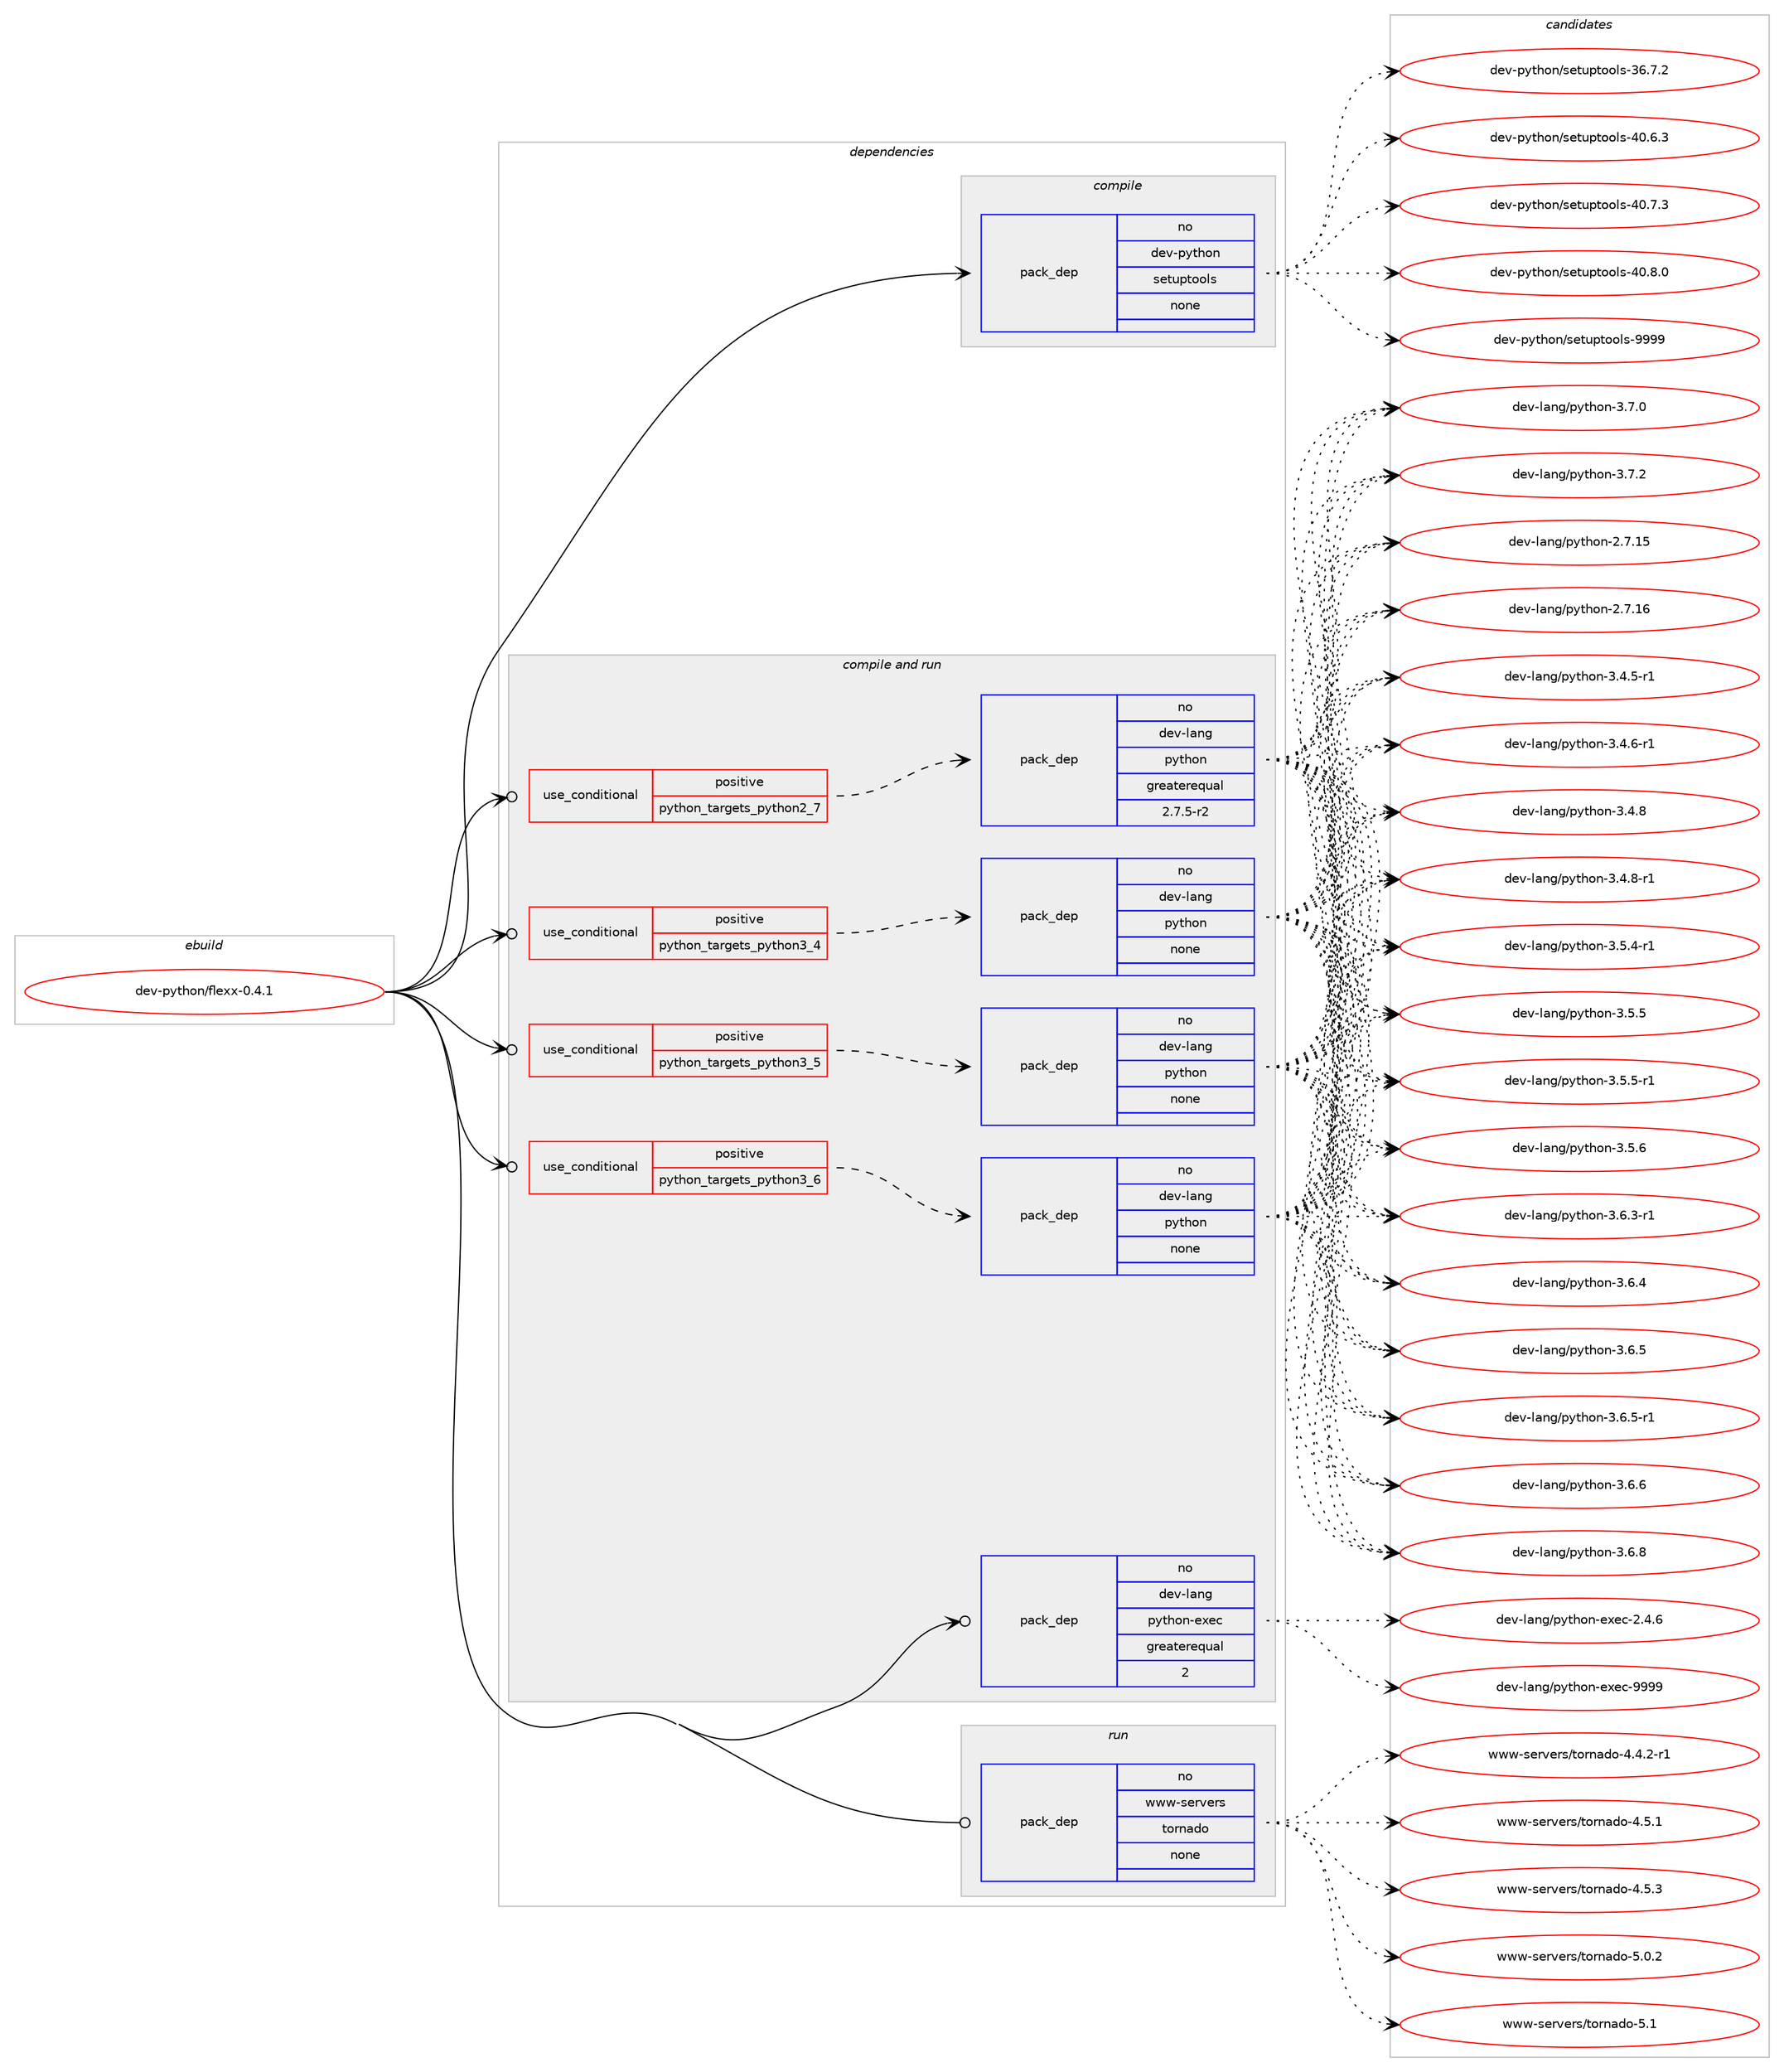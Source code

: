 digraph prolog {

# *************
# Graph options
# *************

newrank=true;
concentrate=true;
compound=true;
graph [rankdir=LR,fontname=Helvetica,fontsize=10,ranksep=1.5];#, ranksep=2.5, nodesep=0.2];
edge  [arrowhead=vee];
node  [fontname=Helvetica,fontsize=10];

# **********
# The ebuild
# **********

subgraph cluster_leftcol {
color=gray;
rank=same;
label=<<i>ebuild</i>>;
id [label="dev-python/flexx-0.4.1", color=red, width=4, href="../dev-python/flexx-0.4.1.svg"];
}

# ****************
# The dependencies
# ****************

subgraph cluster_midcol {
color=gray;
label=<<i>dependencies</i>>;
subgraph cluster_compile {
fillcolor="#eeeeee";
style=filled;
label=<<i>compile</i>>;
subgraph pack1012281 {
dependency1410135 [label=<<TABLE BORDER="0" CELLBORDER="1" CELLSPACING="0" CELLPADDING="4" WIDTH="220"><TR><TD ROWSPAN="6" CELLPADDING="30">pack_dep</TD></TR><TR><TD WIDTH="110">no</TD></TR><TR><TD>dev-python</TD></TR><TR><TD>setuptools</TD></TR><TR><TD>none</TD></TR><TR><TD></TD></TR></TABLE>>, shape=none, color=blue];
}
id:e -> dependency1410135:w [weight=20,style="solid",arrowhead="vee"];
}
subgraph cluster_compileandrun {
fillcolor="#eeeeee";
style=filled;
label=<<i>compile and run</i>>;
subgraph cond374595 {
dependency1410136 [label=<<TABLE BORDER="0" CELLBORDER="1" CELLSPACING="0" CELLPADDING="4"><TR><TD ROWSPAN="3" CELLPADDING="10">use_conditional</TD></TR><TR><TD>positive</TD></TR><TR><TD>python_targets_python2_7</TD></TR></TABLE>>, shape=none, color=red];
subgraph pack1012282 {
dependency1410137 [label=<<TABLE BORDER="0" CELLBORDER="1" CELLSPACING="0" CELLPADDING="4" WIDTH="220"><TR><TD ROWSPAN="6" CELLPADDING="30">pack_dep</TD></TR><TR><TD WIDTH="110">no</TD></TR><TR><TD>dev-lang</TD></TR><TR><TD>python</TD></TR><TR><TD>greaterequal</TD></TR><TR><TD>2.7.5-r2</TD></TR></TABLE>>, shape=none, color=blue];
}
dependency1410136:e -> dependency1410137:w [weight=20,style="dashed",arrowhead="vee"];
}
id:e -> dependency1410136:w [weight=20,style="solid",arrowhead="odotvee"];
subgraph cond374596 {
dependency1410138 [label=<<TABLE BORDER="0" CELLBORDER="1" CELLSPACING="0" CELLPADDING="4"><TR><TD ROWSPAN="3" CELLPADDING="10">use_conditional</TD></TR><TR><TD>positive</TD></TR><TR><TD>python_targets_python3_4</TD></TR></TABLE>>, shape=none, color=red];
subgraph pack1012283 {
dependency1410139 [label=<<TABLE BORDER="0" CELLBORDER="1" CELLSPACING="0" CELLPADDING="4" WIDTH="220"><TR><TD ROWSPAN="6" CELLPADDING="30">pack_dep</TD></TR><TR><TD WIDTH="110">no</TD></TR><TR><TD>dev-lang</TD></TR><TR><TD>python</TD></TR><TR><TD>none</TD></TR><TR><TD></TD></TR></TABLE>>, shape=none, color=blue];
}
dependency1410138:e -> dependency1410139:w [weight=20,style="dashed",arrowhead="vee"];
}
id:e -> dependency1410138:w [weight=20,style="solid",arrowhead="odotvee"];
subgraph cond374597 {
dependency1410140 [label=<<TABLE BORDER="0" CELLBORDER="1" CELLSPACING="0" CELLPADDING="4"><TR><TD ROWSPAN="3" CELLPADDING="10">use_conditional</TD></TR><TR><TD>positive</TD></TR><TR><TD>python_targets_python3_5</TD></TR></TABLE>>, shape=none, color=red];
subgraph pack1012284 {
dependency1410141 [label=<<TABLE BORDER="0" CELLBORDER="1" CELLSPACING="0" CELLPADDING="4" WIDTH="220"><TR><TD ROWSPAN="6" CELLPADDING="30">pack_dep</TD></TR><TR><TD WIDTH="110">no</TD></TR><TR><TD>dev-lang</TD></TR><TR><TD>python</TD></TR><TR><TD>none</TD></TR><TR><TD></TD></TR></TABLE>>, shape=none, color=blue];
}
dependency1410140:e -> dependency1410141:w [weight=20,style="dashed",arrowhead="vee"];
}
id:e -> dependency1410140:w [weight=20,style="solid",arrowhead="odotvee"];
subgraph cond374598 {
dependency1410142 [label=<<TABLE BORDER="0" CELLBORDER="1" CELLSPACING="0" CELLPADDING="4"><TR><TD ROWSPAN="3" CELLPADDING="10">use_conditional</TD></TR><TR><TD>positive</TD></TR><TR><TD>python_targets_python3_6</TD></TR></TABLE>>, shape=none, color=red];
subgraph pack1012285 {
dependency1410143 [label=<<TABLE BORDER="0" CELLBORDER="1" CELLSPACING="0" CELLPADDING="4" WIDTH="220"><TR><TD ROWSPAN="6" CELLPADDING="30">pack_dep</TD></TR><TR><TD WIDTH="110">no</TD></TR><TR><TD>dev-lang</TD></TR><TR><TD>python</TD></TR><TR><TD>none</TD></TR><TR><TD></TD></TR></TABLE>>, shape=none, color=blue];
}
dependency1410142:e -> dependency1410143:w [weight=20,style="dashed",arrowhead="vee"];
}
id:e -> dependency1410142:w [weight=20,style="solid",arrowhead="odotvee"];
subgraph pack1012286 {
dependency1410144 [label=<<TABLE BORDER="0" CELLBORDER="1" CELLSPACING="0" CELLPADDING="4" WIDTH="220"><TR><TD ROWSPAN="6" CELLPADDING="30">pack_dep</TD></TR><TR><TD WIDTH="110">no</TD></TR><TR><TD>dev-lang</TD></TR><TR><TD>python-exec</TD></TR><TR><TD>greaterequal</TD></TR><TR><TD>2</TD></TR></TABLE>>, shape=none, color=blue];
}
id:e -> dependency1410144:w [weight=20,style="solid",arrowhead="odotvee"];
}
subgraph cluster_run {
fillcolor="#eeeeee";
style=filled;
label=<<i>run</i>>;
subgraph pack1012287 {
dependency1410145 [label=<<TABLE BORDER="0" CELLBORDER="1" CELLSPACING="0" CELLPADDING="4" WIDTH="220"><TR><TD ROWSPAN="6" CELLPADDING="30">pack_dep</TD></TR><TR><TD WIDTH="110">no</TD></TR><TR><TD>www-servers</TD></TR><TR><TD>tornado</TD></TR><TR><TD>none</TD></TR><TR><TD></TD></TR></TABLE>>, shape=none, color=blue];
}
id:e -> dependency1410145:w [weight=20,style="solid",arrowhead="odot"];
}
}

# **************
# The candidates
# **************

subgraph cluster_choices {
rank=same;
color=gray;
label=<<i>candidates</i>>;

subgraph choice1012281 {
color=black;
nodesep=1;
choice100101118451121211161041111104711510111611711211611111110811545515446554650 [label="dev-python/setuptools-36.7.2", color=red, width=4,href="../dev-python/setuptools-36.7.2.svg"];
choice100101118451121211161041111104711510111611711211611111110811545524846544651 [label="dev-python/setuptools-40.6.3", color=red, width=4,href="../dev-python/setuptools-40.6.3.svg"];
choice100101118451121211161041111104711510111611711211611111110811545524846554651 [label="dev-python/setuptools-40.7.3", color=red, width=4,href="../dev-python/setuptools-40.7.3.svg"];
choice100101118451121211161041111104711510111611711211611111110811545524846564648 [label="dev-python/setuptools-40.8.0", color=red, width=4,href="../dev-python/setuptools-40.8.0.svg"];
choice10010111845112121116104111110471151011161171121161111111081154557575757 [label="dev-python/setuptools-9999", color=red, width=4,href="../dev-python/setuptools-9999.svg"];
dependency1410135:e -> choice100101118451121211161041111104711510111611711211611111110811545515446554650:w [style=dotted,weight="100"];
dependency1410135:e -> choice100101118451121211161041111104711510111611711211611111110811545524846544651:w [style=dotted,weight="100"];
dependency1410135:e -> choice100101118451121211161041111104711510111611711211611111110811545524846554651:w [style=dotted,weight="100"];
dependency1410135:e -> choice100101118451121211161041111104711510111611711211611111110811545524846564648:w [style=dotted,weight="100"];
dependency1410135:e -> choice10010111845112121116104111110471151011161171121161111111081154557575757:w [style=dotted,weight="100"];
}
subgraph choice1012282 {
color=black;
nodesep=1;
choice10010111845108971101034711212111610411111045504655464953 [label="dev-lang/python-2.7.15", color=red, width=4,href="../dev-lang/python-2.7.15.svg"];
choice10010111845108971101034711212111610411111045504655464954 [label="dev-lang/python-2.7.16", color=red, width=4,href="../dev-lang/python-2.7.16.svg"];
choice1001011184510897110103471121211161041111104551465246534511449 [label="dev-lang/python-3.4.5-r1", color=red, width=4,href="../dev-lang/python-3.4.5-r1.svg"];
choice1001011184510897110103471121211161041111104551465246544511449 [label="dev-lang/python-3.4.6-r1", color=red, width=4,href="../dev-lang/python-3.4.6-r1.svg"];
choice100101118451089711010347112121116104111110455146524656 [label="dev-lang/python-3.4.8", color=red, width=4,href="../dev-lang/python-3.4.8.svg"];
choice1001011184510897110103471121211161041111104551465246564511449 [label="dev-lang/python-3.4.8-r1", color=red, width=4,href="../dev-lang/python-3.4.8-r1.svg"];
choice1001011184510897110103471121211161041111104551465346524511449 [label="dev-lang/python-3.5.4-r1", color=red, width=4,href="../dev-lang/python-3.5.4-r1.svg"];
choice100101118451089711010347112121116104111110455146534653 [label="dev-lang/python-3.5.5", color=red, width=4,href="../dev-lang/python-3.5.5.svg"];
choice1001011184510897110103471121211161041111104551465346534511449 [label="dev-lang/python-3.5.5-r1", color=red, width=4,href="../dev-lang/python-3.5.5-r1.svg"];
choice100101118451089711010347112121116104111110455146534654 [label="dev-lang/python-3.5.6", color=red, width=4,href="../dev-lang/python-3.5.6.svg"];
choice1001011184510897110103471121211161041111104551465446514511449 [label="dev-lang/python-3.6.3-r1", color=red, width=4,href="../dev-lang/python-3.6.3-r1.svg"];
choice100101118451089711010347112121116104111110455146544652 [label="dev-lang/python-3.6.4", color=red, width=4,href="../dev-lang/python-3.6.4.svg"];
choice100101118451089711010347112121116104111110455146544653 [label="dev-lang/python-3.6.5", color=red, width=4,href="../dev-lang/python-3.6.5.svg"];
choice1001011184510897110103471121211161041111104551465446534511449 [label="dev-lang/python-3.6.5-r1", color=red, width=4,href="../dev-lang/python-3.6.5-r1.svg"];
choice100101118451089711010347112121116104111110455146544654 [label="dev-lang/python-3.6.6", color=red, width=4,href="../dev-lang/python-3.6.6.svg"];
choice100101118451089711010347112121116104111110455146544656 [label="dev-lang/python-3.6.8", color=red, width=4,href="../dev-lang/python-3.6.8.svg"];
choice100101118451089711010347112121116104111110455146554648 [label="dev-lang/python-3.7.0", color=red, width=4,href="../dev-lang/python-3.7.0.svg"];
choice100101118451089711010347112121116104111110455146554650 [label="dev-lang/python-3.7.2", color=red, width=4,href="../dev-lang/python-3.7.2.svg"];
dependency1410137:e -> choice10010111845108971101034711212111610411111045504655464953:w [style=dotted,weight="100"];
dependency1410137:e -> choice10010111845108971101034711212111610411111045504655464954:w [style=dotted,weight="100"];
dependency1410137:e -> choice1001011184510897110103471121211161041111104551465246534511449:w [style=dotted,weight="100"];
dependency1410137:e -> choice1001011184510897110103471121211161041111104551465246544511449:w [style=dotted,weight="100"];
dependency1410137:e -> choice100101118451089711010347112121116104111110455146524656:w [style=dotted,weight="100"];
dependency1410137:e -> choice1001011184510897110103471121211161041111104551465246564511449:w [style=dotted,weight="100"];
dependency1410137:e -> choice1001011184510897110103471121211161041111104551465346524511449:w [style=dotted,weight="100"];
dependency1410137:e -> choice100101118451089711010347112121116104111110455146534653:w [style=dotted,weight="100"];
dependency1410137:e -> choice1001011184510897110103471121211161041111104551465346534511449:w [style=dotted,weight="100"];
dependency1410137:e -> choice100101118451089711010347112121116104111110455146534654:w [style=dotted,weight="100"];
dependency1410137:e -> choice1001011184510897110103471121211161041111104551465446514511449:w [style=dotted,weight="100"];
dependency1410137:e -> choice100101118451089711010347112121116104111110455146544652:w [style=dotted,weight="100"];
dependency1410137:e -> choice100101118451089711010347112121116104111110455146544653:w [style=dotted,weight="100"];
dependency1410137:e -> choice1001011184510897110103471121211161041111104551465446534511449:w [style=dotted,weight="100"];
dependency1410137:e -> choice100101118451089711010347112121116104111110455146544654:w [style=dotted,weight="100"];
dependency1410137:e -> choice100101118451089711010347112121116104111110455146544656:w [style=dotted,weight="100"];
dependency1410137:e -> choice100101118451089711010347112121116104111110455146554648:w [style=dotted,weight="100"];
dependency1410137:e -> choice100101118451089711010347112121116104111110455146554650:w [style=dotted,weight="100"];
}
subgraph choice1012283 {
color=black;
nodesep=1;
choice10010111845108971101034711212111610411111045504655464953 [label="dev-lang/python-2.7.15", color=red, width=4,href="../dev-lang/python-2.7.15.svg"];
choice10010111845108971101034711212111610411111045504655464954 [label="dev-lang/python-2.7.16", color=red, width=4,href="../dev-lang/python-2.7.16.svg"];
choice1001011184510897110103471121211161041111104551465246534511449 [label="dev-lang/python-3.4.5-r1", color=red, width=4,href="../dev-lang/python-3.4.5-r1.svg"];
choice1001011184510897110103471121211161041111104551465246544511449 [label="dev-lang/python-3.4.6-r1", color=red, width=4,href="../dev-lang/python-3.4.6-r1.svg"];
choice100101118451089711010347112121116104111110455146524656 [label="dev-lang/python-3.4.8", color=red, width=4,href="../dev-lang/python-3.4.8.svg"];
choice1001011184510897110103471121211161041111104551465246564511449 [label="dev-lang/python-3.4.8-r1", color=red, width=4,href="../dev-lang/python-3.4.8-r1.svg"];
choice1001011184510897110103471121211161041111104551465346524511449 [label="dev-lang/python-3.5.4-r1", color=red, width=4,href="../dev-lang/python-3.5.4-r1.svg"];
choice100101118451089711010347112121116104111110455146534653 [label="dev-lang/python-3.5.5", color=red, width=4,href="../dev-lang/python-3.5.5.svg"];
choice1001011184510897110103471121211161041111104551465346534511449 [label="dev-lang/python-3.5.5-r1", color=red, width=4,href="../dev-lang/python-3.5.5-r1.svg"];
choice100101118451089711010347112121116104111110455146534654 [label="dev-lang/python-3.5.6", color=red, width=4,href="../dev-lang/python-3.5.6.svg"];
choice1001011184510897110103471121211161041111104551465446514511449 [label="dev-lang/python-3.6.3-r1", color=red, width=4,href="../dev-lang/python-3.6.3-r1.svg"];
choice100101118451089711010347112121116104111110455146544652 [label="dev-lang/python-3.6.4", color=red, width=4,href="../dev-lang/python-3.6.4.svg"];
choice100101118451089711010347112121116104111110455146544653 [label="dev-lang/python-3.6.5", color=red, width=4,href="../dev-lang/python-3.6.5.svg"];
choice1001011184510897110103471121211161041111104551465446534511449 [label="dev-lang/python-3.6.5-r1", color=red, width=4,href="../dev-lang/python-3.6.5-r1.svg"];
choice100101118451089711010347112121116104111110455146544654 [label="dev-lang/python-3.6.6", color=red, width=4,href="../dev-lang/python-3.6.6.svg"];
choice100101118451089711010347112121116104111110455146544656 [label="dev-lang/python-3.6.8", color=red, width=4,href="../dev-lang/python-3.6.8.svg"];
choice100101118451089711010347112121116104111110455146554648 [label="dev-lang/python-3.7.0", color=red, width=4,href="../dev-lang/python-3.7.0.svg"];
choice100101118451089711010347112121116104111110455146554650 [label="dev-lang/python-3.7.2", color=red, width=4,href="../dev-lang/python-3.7.2.svg"];
dependency1410139:e -> choice10010111845108971101034711212111610411111045504655464953:w [style=dotted,weight="100"];
dependency1410139:e -> choice10010111845108971101034711212111610411111045504655464954:w [style=dotted,weight="100"];
dependency1410139:e -> choice1001011184510897110103471121211161041111104551465246534511449:w [style=dotted,weight="100"];
dependency1410139:e -> choice1001011184510897110103471121211161041111104551465246544511449:w [style=dotted,weight="100"];
dependency1410139:e -> choice100101118451089711010347112121116104111110455146524656:w [style=dotted,weight="100"];
dependency1410139:e -> choice1001011184510897110103471121211161041111104551465246564511449:w [style=dotted,weight="100"];
dependency1410139:e -> choice1001011184510897110103471121211161041111104551465346524511449:w [style=dotted,weight="100"];
dependency1410139:e -> choice100101118451089711010347112121116104111110455146534653:w [style=dotted,weight="100"];
dependency1410139:e -> choice1001011184510897110103471121211161041111104551465346534511449:w [style=dotted,weight="100"];
dependency1410139:e -> choice100101118451089711010347112121116104111110455146534654:w [style=dotted,weight="100"];
dependency1410139:e -> choice1001011184510897110103471121211161041111104551465446514511449:w [style=dotted,weight="100"];
dependency1410139:e -> choice100101118451089711010347112121116104111110455146544652:w [style=dotted,weight="100"];
dependency1410139:e -> choice100101118451089711010347112121116104111110455146544653:w [style=dotted,weight="100"];
dependency1410139:e -> choice1001011184510897110103471121211161041111104551465446534511449:w [style=dotted,weight="100"];
dependency1410139:e -> choice100101118451089711010347112121116104111110455146544654:w [style=dotted,weight="100"];
dependency1410139:e -> choice100101118451089711010347112121116104111110455146544656:w [style=dotted,weight="100"];
dependency1410139:e -> choice100101118451089711010347112121116104111110455146554648:w [style=dotted,weight="100"];
dependency1410139:e -> choice100101118451089711010347112121116104111110455146554650:w [style=dotted,weight="100"];
}
subgraph choice1012284 {
color=black;
nodesep=1;
choice10010111845108971101034711212111610411111045504655464953 [label="dev-lang/python-2.7.15", color=red, width=4,href="../dev-lang/python-2.7.15.svg"];
choice10010111845108971101034711212111610411111045504655464954 [label="dev-lang/python-2.7.16", color=red, width=4,href="../dev-lang/python-2.7.16.svg"];
choice1001011184510897110103471121211161041111104551465246534511449 [label="dev-lang/python-3.4.5-r1", color=red, width=4,href="../dev-lang/python-3.4.5-r1.svg"];
choice1001011184510897110103471121211161041111104551465246544511449 [label="dev-lang/python-3.4.6-r1", color=red, width=4,href="../dev-lang/python-3.4.6-r1.svg"];
choice100101118451089711010347112121116104111110455146524656 [label="dev-lang/python-3.4.8", color=red, width=4,href="../dev-lang/python-3.4.8.svg"];
choice1001011184510897110103471121211161041111104551465246564511449 [label="dev-lang/python-3.4.8-r1", color=red, width=4,href="../dev-lang/python-3.4.8-r1.svg"];
choice1001011184510897110103471121211161041111104551465346524511449 [label="dev-lang/python-3.5.4-r1", color=red, width=4,href="../dev-lang/python-3.5.4-r1.svg"];
choice100101118451089711010347112121116104111110455146534653 [label="dev-lang/python-3.5.5", color=red, width=4,href="../dev-lang/python-3.5.5.svg"];
choice1001011184510897110103471121211161041111104551465346534511449 [label="dev-lang/python-3.5.5-r1", color=red, width=4,href="../dev-lang/python-3.5.5-r1.svg"];
choice100101118451089711010347112121116104111110455146534654 [label="dev-lang/python-3.5.6", color=red, width=4,href="../dev-lang/python-3.5.6.svg"];
choice1001011184510897110103471121211161041111104551465446514511449 [label="dev-lang/python-3.6.3-r1", color=red, width=4,href="../dev-lang/python-3.6.3-r1.svg"];
choice100101118451089711010347112121116104111110455146544652 [label="dev-lang/python-3.6.4", color=red, width=4,href="../dev-lang/python-3.6.4.svg"];
choice100101118451089711010347112121116104111110455146544653 [label="dev-lang/python-3.6.5", color=red, width=4,href="../dev-lang/python-3.6.5.svg"];
choice1001011184510897110103471121211161041111104551465446534511449 [label="dev-lang/python-3.6.5-r1", color=red, width=4,href="../dev-lang/python-3.6.5-r1.svg"];
choice100101118451089711010347112121116104111110455146544654 [label="dev-lang/python-3.6.6", color=red, width=4,href="../dev-lang/python-3.6.6.svg"];
choice100101118451089711010347112121116104111110455146544656 [label="dev-lang/python-3.6.8", color=red, width=4,href="../dev-lang/python-3.6.8.svg"];
choice100101118451089711010347112121116104111110455146554648 [label="dev-lang/python-3.7.0", color=red, width=4,href="../dev-lang/python-3.7.0.svg"];
choice100101118451089711010347112121116104111110455146554650 [label="dev-lang/python-3.7.2", color=red, width=4,href="../dev-lang/python-3.7.2.svg"];
dependency1410141:e -> choice10010111845108971101034711212111610411111045504655464953:w [style=dotted,weight="100"];
dependency1410141:e -> choice10010111845108971101034711212111610411111045504655464954:w [style=dotted,weight="100"];
dependency1410141:e -> choice1001011184510897110103471121211161041111104551465246534511449:w [style=dotted,weight="100"];
dependency1410141:e -> choice1001011184510897110103471121211161041111104551465246544511449:w [style=dotted,weight="100"];
dependency1410141:e -> choice100101118451089711010347112121116104111110455146524656:w [style=dotted,weight="100"];
dependency1410141:e -> choice1001011184510897110103471121211161041111104551465246564511449:w [style=dotted,weight="100"];
dependency1410141:e -> choice1001011184510897110103471121211161041111104551465346524511449:w [style=dotted,weight="100"];
dependency1410141:e -> choice100101118451089711010347112121116104111110455146534653:w [style=dotted,weight="100"];
dependency1410141:e -> choice1001011184510897110103471121211161041111104551465346534511449:w [style=dotted,weight="100"];
dependency1410141:e -> choice100101118451089711010347112121116104111110455146534654:w [style=dotted,weight="100"];
dependency1410141:e -> choice1001011184510897110103471121211161041111104551465446514511449:w [style=dotted,weight="100"];
dependency1410141:e -> choice100101118451089711010347112121116104111110455146544652:w [style=dotted,weight="100"];
dependency1410141:e -> choice100101118451089711010347112121116104111110455146544653:w [style=dotted,weight="100"];
dependency1410141:e -> choice1001011184510897110103471121211161041111104551465446534511449:w [style=dotted,weight="100"];
dependency1410141:e -> choice100101118451089711010347112121116104111110455146544654:w [style=dotted,weight="100"];
dependency1410141:e -> choice100101118451089711010347112121116104111110455146544656:w [style=dotted,weight="100"];
dependency1410141:e -> choice100101118451089711010347112121116104111110455146554648:w [style=dotted,weight="100"];
dependency1410141:e -> choice100101118451089711010347112121116104111110455146554650:w [style=dotted,weight="100"];
}
subgraph choice1012285 {
color=black;
nodesep=1;
choice10010111845108971101034711212111610411111045504655464953 [label="dev-lang/python-2.7.15", color=red, width=4,href="../dev-lang/python-2.7.15.svg"];
choice10010111845108971101034711212111610411111045504655464954 [label="dev-lang/python-2.7.16", color=red, width=4,href="../dev-lang/python-2.7.16.svg"];
choice1001011184510897110103471121211161041111104551465246534511449 [label="dev-lang/python-3.4.5-r1", color=red, width=4,href="../dev-lang/python-3.4.5-r1.svg"];
choice1001011184510897110103471121211161041111104551465246544511449 [label="dev-lang/python-3.4.6-r1", color=red, width=4,href="../dev-lang/python-3.4.6-r1.svg"];
choice100101118451089711010347112121116104111110455146524656 [label="dev-lang/python-3.4.8", color=red, width=4,href="../dev-lang/python-3.4.8.svg"];
choice1001011184510897110103471121211161041111104551465246564511449 [label="dev-lang/python-3.4.8-r1", color=red, width=4,href="../dev-lang/python-3.4.8-r1.svg"];
choice1001011184510897110103471121211161041111104551465346524511449 [label="dev-lang/python-3.5.4-r1", color=red, width=4,href="../dev-lang/python-3.5.4-r1.svg"];
choice100101118451089711010347112121116104111110455146534653 [label="dev-lang/python-3.5.5", color=red, width=4,href="../dev-lang/python-3.5.5.svg"];
choice1001011184510897110103471121211161041111104551465346534511449 [label="dev-lang/python-3.5.5-r1", color=red, width=4,href="../dev-lang/python-3.5.5-r1.svg"];
choice100101118451089711010347112121116104111110455146534654 [label="dev-lang/python-3.5.6", color=red, width=4,href="../dev-lang/python-3.5.6.svg"];
choice1001011184510897110103471121211161041111104551465446514511449 [label="dev-lang/python-3.6.3-r1", color=red, width=4,href="../dev-lang/python-3.6.3-r1.svg"];
choice100101118451089711010347112121116104111110455146544652 [label="dev-lang/python-3.6.4", color=red, width=4,href="../dev-lang/python-3.6.4.svg"];
choice100101118451089711010347112121116104111110455146544653 [label="dev-lang/python-3.6.5", color=red, width=4,href="../dev-lang/python-3.6.5.svg"];
choice1001011184510897110103471121211161041111104551465446534511449 [label="dev-lang/python-3.6.5-r1", color=red, width=4,href="../dev-lang/python-3.6.5-r1.svg"];
choice100101118451089711010347112121116104111110455146544654 [label="dev-lang/python-3.6.6", color=red, width=4,href="../dev-lang/python-3.6.6.svg"];
choice100101118451089711010347112121116104111110455146544656 [label="dev-lang/python-3.6.8", color=red, width=4,href="../dev-lang/python-3.6.8.svg"];
choice100101118451089711010347112121116104111110455146554648 [label="dev-lang/python-3.7.0", color=red, width=4,href="../dev-lang/python-3.7.0.svg"];
choice100101118451089711010347112121116104111110455146554650 [label="dev-lang/python-3.7.2", color=red, width=4,href="../dev-lang/python-3.7.2.svg"];
dependency1410143:e -> choice10010111845108971101034711212111610411111045504655464953:w [style=dotted,weight="100"];
dependency1410143:e -> choice10010111845108971101034711212111610411111045504655464954:w [style=dotted,weight="100"];
dependency1410143:e -> choice1001011184510897110103471121211161041111104551465246534511449:w [style=dotted,weight="100"];
dependency1410143:e -> choice1001011184510897110103471121211161041111104551465246544511449:w [style=dotted,weight="100"];
dependency1410143:e -> choice100101118451089711010347112121116104111110455146524656:w [style=dotted,weight="100"];
dependency1410143:e -> choice1001011184510897110103471121211161041111104551465246564511449:w [style=dotted,weight="100"];
dependency1410143:e -> choice1001011184510897110103471121211161041111104551465346524511449:w [style=dotted,weight="100"];
dependency1410143:e -> choice100101118451089711010347112121116104111110455146534653:w [style=dotted,weight="100"];
dependency1410143:e -> choice1001011184510897110103471121211161041111104551465346534511449:w [style=dotted,weight="100"];
dependency1410143:e -> choice100101118451089711010347112121116104111110455146534654:w [style=dotted,weight="100"];
dependency1410143:e -> choice1001011184510897110103471121211161041111104551465446514511449:w [style=dotted,weight="100"];
dependency1410143:e -> choice100101118451089711010347112121116104111110455146544652:w [style=dotted,weight="100"];
dependency1410143:e -> choice100101118451089711010347112121116104111110455146544653:w [style=dotted,weight="100"];
dependency1410143:e -> choice1001011184510897110103471121211161041111104551465446534511449:w [style=dotted,weight="100"];
dependency1410143:e -> choice100101118451089711010347112121116104111110455146544654:w [style=dotted,weight="100"];
dependency1410143:e -> choice100101118451089711010347112121116104111110455146544656:w [style=dotted,weight="100"];
dependency1410143:e -> choice100101118451089711010347112121116104111110455146554648:w [style=dotted,weight="100"];
dependency1410143:e -> choice100101118451089711010347112121116104111110455146554650:w [style=dotted,weight="100"];
}
subgraph choice1012286 {
color=black;
nodesep=1;
choice1001011184510897110103471121211161041111104510112010199455046524654 [label="dev-lang/python-exec-2.4.6", color=red, width=4,href="../dev-lang/python-exec-2.4.6.svg"];
choice10010111845108971101034711212111610411111045101120101994557575757 [label="dev-lang/python-exec-9999", color=red, width=4,href="../dev-lang/python-exec-9999.svg"];
dependency1410144:e -> choice1001011184510897110103471121211161041111104510112010199455046524654:w [style=dotted,weight="100"];
dependency1410144:e -> choice10010111845108971101034711212111610411111045101120101994557575757:w [style=dotted,weight="100"];
}
subgraph choice1012287 {
color=black;
nodesep=1;
choice1191191194511510111411810111411547116111114110971001114552465246504511449 [label="www-servers/tornado-4.4.2-r1", color=red, width=4,href="../www-servers/tornado-4.4.2-r1.svg"];
choice119119119451151011141181011141154711611111411097100111455246534649 [label="www-servers/tornado-4.5.1", color=red, width=4,href="../www-servers/tornado-4.5.1.svg"];
choice119119119451151011141181011141154711611111411097100111455246534651 [label="www-servers/tornado-4.5.3", color=red, width=4,href="../www-servers/tornado-4.5.3.svg"];
choice119119119451151011141181011141154711611111411097100111455346484650 [label="www-servers/tornado-5.0.2", color=red, width=4,href="../www-servers/tornado-5.0.2.svg"];
choice11911911945115101114118101114115471161111141109710011145534649 [label="www-servers/tornado-5.1", color=red, width=4,href="../www-servers/tornado-5.1.svg"];
dependency1410145:e -> choice1191191194511510111411810111411547116111114110971001114552465246504511449:w [style=dotted,weight="100"];
dependency1410145:e -> choice119119119451151011141181011141154711611111411097100111455246534649:w [style=dotted,weight="100"];
dependency1410145:e -> choice119119119451151011141181011141154711611111411097100111455246534651:w [style=dotted,weight="100"];
dependency1410145:e -> choice119119119451151011141181011141154711611111411097100111455346484650:w [style=dotted,weight="100"];
dependency1410145:e -> choice11911911945115101114118101114115471161111141109710011145534649:w [style=dotted,weight="100"];
}
}

}
